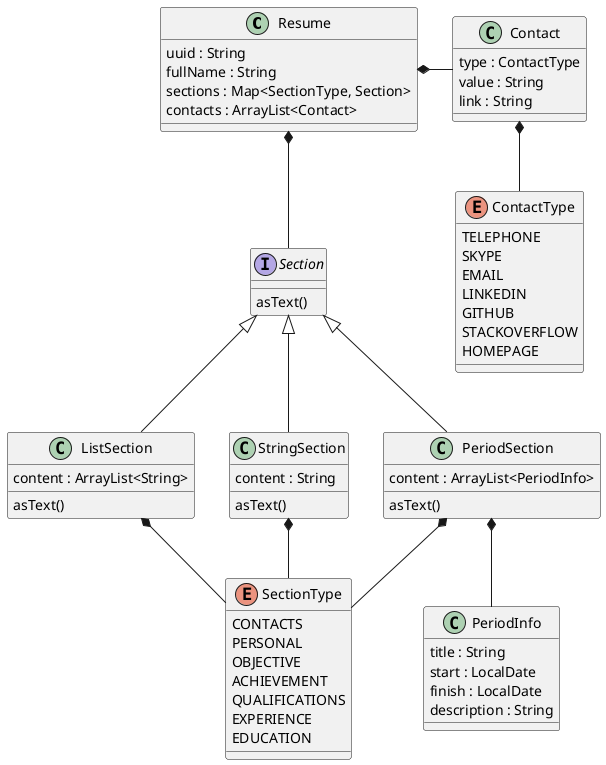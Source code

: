 @startuml
class Resume {
uuid : String
fullName : String
sections : Map<SectionType, Section>
contacts : ArrayList<Contact>
}
Resume *-- Section
interface Section {
asText()
}
Resume *- Contact
class Contact {
type : ContactType
value : String
link : String
}
Contact *-- ContactType
enum ContactType {
TELEPHONE
SKYPE
EMAIL
LINKEDIN
GITHUB
STACKOVERFLOW
HOMEPAGE
}
Section <|-- ListSection
Section <|-- StringSection
Section <|-- PeriodSection
ListSection *-- SectionType
StringSection *-- SectionType
PeriodSection *-- SectionType
enum SectionType {
    CONTACTS
    PERSONAL
    OBJECTIVE
    ACHIEVEMENT
    QUALIFICATIONS
    EXPERIENCE
    EDUCATION
}
PeriodSection *-- PeriodInfo
class ListSection {
content : ArrayList<String>
asText()
}
class StringSection {
content : String
asText()
}

class PeriodSection {
content : ArrayList<PeriodInfo>
asText()
}
class PeriodInfo {
title : String
    start : LocalDate
    finish : LocalDate
    description : String
}

@enduml

